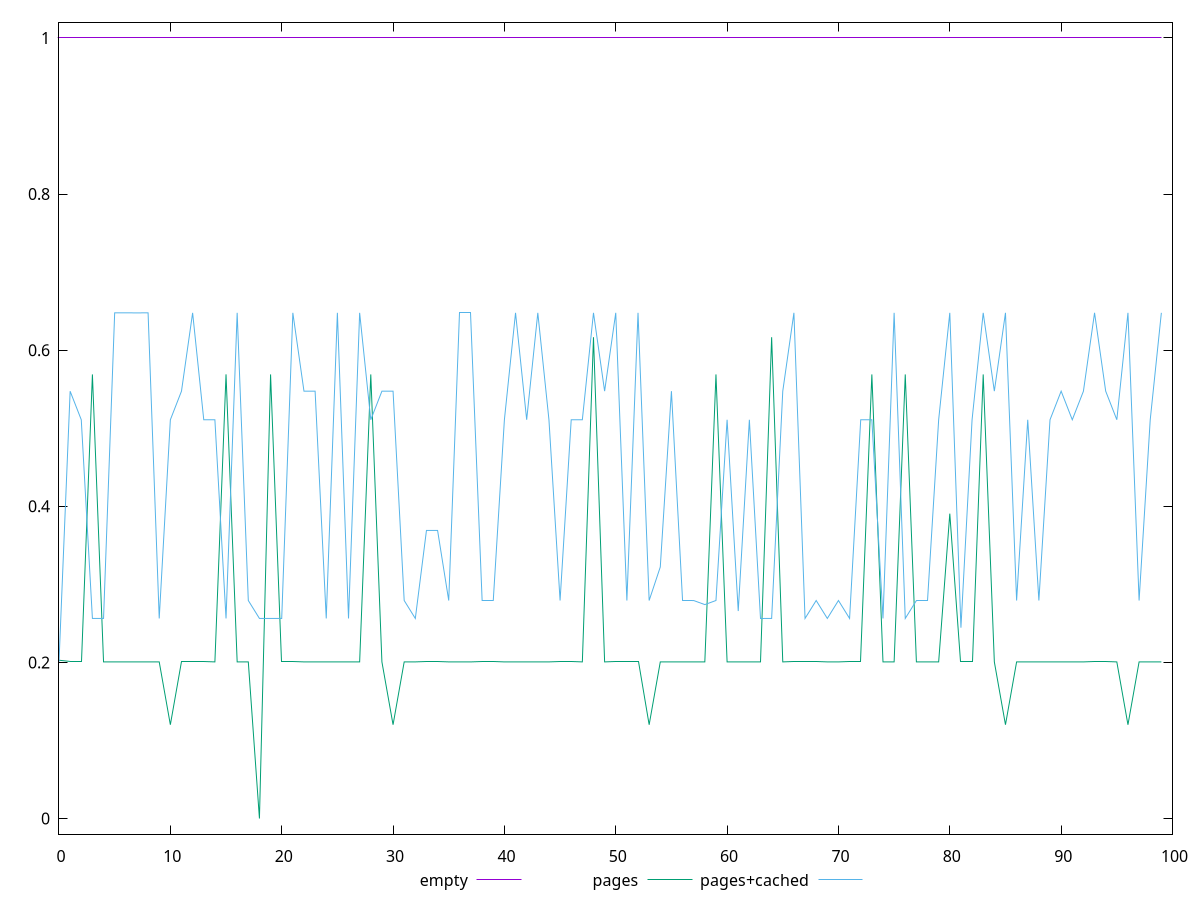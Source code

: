 $_empty <<EOF
1
1
1
1
1
1
1
1
1
1
1
1
1
1
1
1
1
1
1
1
1
1
1
1
1
1
1
1
1
1
1
1
1
1
1
1
1
1
1
1
1
1
1
1
1
1
1
1
1
1
1
1
1
1
1
1
1
1
1
1
1
1
1
1
1
1
1
1
1
1
1
1
1
1
1
1
1
1
1
1
1
1
1
1
1
1
1
1
1
1
1
1
1
1
1
1
1
1
1
1
EOF
$_pages <<EOF
0.2027975226397578
0.20062573540627138
0.20063106106453998
0.5688902872561313
0.20063339692915655
0.200638722813542
0.2006204099051756
0.200638722813542
0.20062293249136587
0.20067283088706867
0.12012538774702203
0.20063339692915655
0.20063554595130828
0.2006338641057081
0.200628538364715
0.5689734740351724
0.200628538364715
0.2006408718991185
0
0.5689364709466537
0.200628538364715
0.200628538364715
0.200638722813542
0.20064619800411537
0.200638722813542
0.200628538364715
0.200638722813542
0.2006338641057081
0.5689210760566532
0.20063339692915655
0.12012659481575477
0.20062573540627138
0.200638722813542
0.20063339692915655
0.20063339692915655
0.2006408718991185
0.20063339692915655
0.200628538364715
0.20063339692915655
0.20063339692915655
0.20062293249136587
0.20065152426630373
0.20063339692915655
0.200638722813542
0.20063339692915655
0.20063919000388142
0.200638722813542
0.20063022016067988
0.6165528401704699
0.200628538364715
0.20064404885511194
0.200638722813542
0.200638722813542
0.12011819810076452
0.20061592539457718
0.200638722813542
0.20063339692915655
0.200638722813542
0.20063339692915655
0.5689364709466537
0.2006338641057081
0.200638722813542
0.20063638687998625
0.200628538364715
0.6165554185094355
0.20063339692915655
0.20062592226881304
0.20062592226881304
0.200628538364715
0.200638722813542
0.20062293249136587
0.20063339692915655
0.2006338641057081
0.568907031880387
0.20063339692915655
0.20062582883751795
0.5689145940953813
0.20062582883751795
0.2006338641057081
0.200628538364715
0.390600481264235
0.20062807120195092
0.2006312479325965
0.5689056814931432
0.20064703898243147
0.12012659481575477
0.2006338641057081
0.20062582883751795
0.20063339692915655
0.20062592226881304
0.20064171285261512
0.20064703898243147
0.200628538364715
0.20063638687998625
0.20063339692915655
0.20063050046153103
0.12012407573138717
0.200638722813542
0.20062293249136587
0.200638722813542
EOF
$_pagesCached <<EOF
0.20062807120195092
0.5474051007420468
0.5108146716302604
0.2563048162301851
0.2562950259667988
0.6478121015288112
0.6478041207010639
0.6477420495620236
0.6478041207010639
0.25630151197070267
0.5107843128493638
0.5474797289216318
0.6478032339459794
0.5108405889204024
0.5108220764520992
0.2563048162301851
0.6478194912354696
0.2792899795373541
0.25631766656974647
0.25631069058395844
0.2562699402781269
0.6478194912354696
0.5474708254706987
0.5474661119272899
0.25630371480519626
0.6478194912354696
0.2562978406257559
0.6478121015288112
0.5108287408726042
0.5474797289216318
0.5474558993645264
0.2792823224708178
0.2562630880677941
0.36901136616103364
0.36902074152472114
0.2792746656309756
0.6478262898091901
0.6478262898091901
0.2792823224708178
0.27927923284149514
0.5108405889204024
0.6478121015288112
0.5108265193905918
0.6477952531822077
0.5108405889204024
0.2792722477286479
0.5108220764520992
0.5108405889204024
0.6478041207010639
0.5474731822549327
0.6478194912354696
0.27927587459061665
0.6478041207010639
0.2792823224708178
0.3222213739593626
0.547485751911919
0.2792899795373541
0.2792409513664286
0.2740307090181573
0.2792823224708178
0.5108151652821078
0.26581875835608554
0.5108405889204024
0.25626321042694084
0.2563048162301851
0.5474797289216318
0.6478262898091901
0.2563078757711227
0.27927923284149514
0.25631069058395844
0.2792899795373541
0.25630371480519626
0.5108546587915792
0.5108405889204024
0.25631069058395844
0.6478121015288112
0.2562979630029969
0.2792440405384208
0.2792823224708178
0.5108265193905918
0.647828950132018
0.2444711465903191
0.5108287408726042
0.6478041207010639
0.5474731822549327
0.6478262898091901
0.27927923284149514
0.5108220764520992
0.2792823224708178
0.5108168930668829
0.5474661119272899
0.5108149184561315
0.5473841539867796
0.6478194912354696
0.5474797289216318
0.5108546587915792
0.6478262898091901
0.2792409513664286
0.5108287408726042
0.6478194912354696
EOF
set key outside below
set terminal pngcairo
set output "report_00005_2020-11-02T22-26-11.212Z/cumulative-layout-shift/cumulative-layout-shift_empty_pages_pages+cached.png"
set yrange [-0.02:1.02]
plot $_empty title "empty" with line ,$_pages title "pages" with line ,$_pagesCached title "pages+cached" with line ,